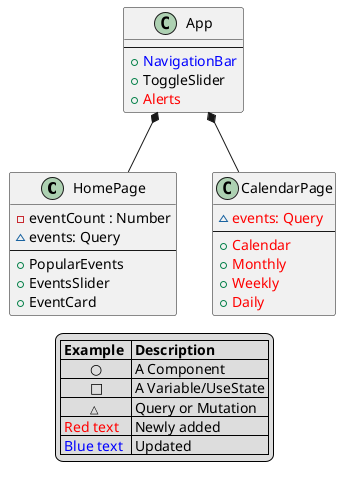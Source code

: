 @startuml FrontEndClassDiagram
class HomePage {
    - eventCount : Number
    ~ events: Query
    --
    + PopularEvents
    + EventsSlider
    + EventCard
}

class App {
    --
    + <color:blue>NavigationBar
    + ToggleSlider
    + <color:red>Alerts
}
class CalendarPage {
    ~ <color:red>events: Query
    --
    + <color:red>Calendar
    + <color:red>Monthly
    + <color:red>Weekly
    + <color:red>Daily
}

App*-- HomePage 
App*-- CalendarPage   
legend
    |= Example  |= Description |
    |        ○ | A Component |
    |        □ | A Variable/UseState |
    |        <size:11>△ | Query or Mutation |
    |<color:red> Red text | Newly added|
    |<color:blue> Blue text | Updated |
endlegend
@enduml

class EventPage {
}
class AddEventPage {
}
class VerifyPage {
}
class AccountPage {
}
class LoginPage {
    }
